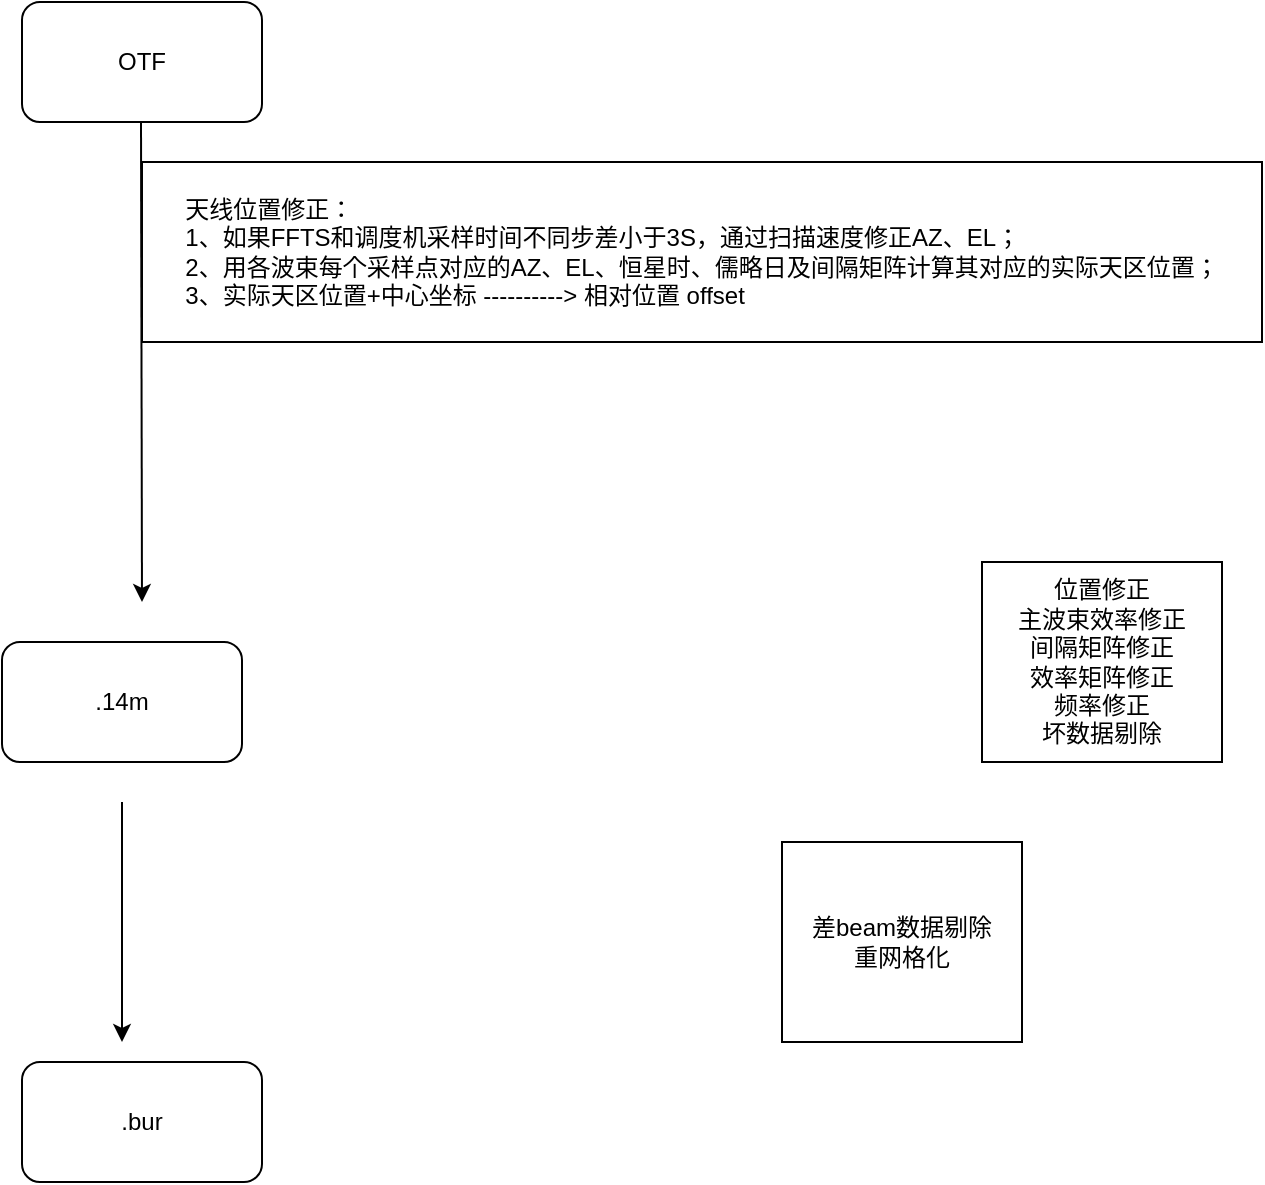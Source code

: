 <mxfile version="14.2.9" type="github">
  <diagram id="gddmTk9zShuUmkAov9sJ" name="Page-1">
    <mxGraphModel dx="840" dy="433" grid="1" gridSize="10" guides="1" tooltips="1" connect="1" arrows="1" fold="1" page="1" pageScale="1" pageWidth="827" pageHeight="1169" math="0" shadow="0">
      <root>
        <mxCell id="0" />
        <mxCell id="1" parent="0" />
        <mxCell id="VhanhQAlaVrq_fSqDAiD-1" value="位置修正&lt;br&gt;主波束效率修正&lt;br&gt;间隔矩阵修正&lt;br&gt;效率矩阵修正&lt;br&gt;频率修正&lt;br&gt;坏数据剔除" style="rounded=0;whiteSpace=wrap;html=1;" vertex="1" parent="1">
          <mxGeometry x="560" y="300" width="120" height="100" as="geometry" />
        </mxCell>
        <mxCell id="VhanhQAlaVrq_fSqDAiD-2" value="" style="endArrow=classic;html=1;" edge="1" parent="1">
          <mxGeometry width="50" height="50" relative="1" as="geometry">
            <mxPoint x="139.5" y="80" as="sourcePoint" />
            <mxPoint x="140" y="320" as="targetPoint" />
          </mxGeometry>
        </mxCell>
        <mxCell id="VhanhQAlaVrq_fSqDAiD-3" value="差beam数据剔除&lt;br&gt;重网格化" style="rounded=0;whiteSpace=wrap;html=1;" vertex="1" parent="1">
          <mxGeometry x="460" y="440" width="120" height="100" as="geometry" />
        </mxCell>
        <mxCell id="VhanhQAlaVrq_fSqDAiD-4" value="&lt;span&gt;OTF&lt;/span&gt;" style="rounded=1;whiteSpace=wrap;html=1;" vertex="1" parent="1">
          <mxGeometry x="80" y="20" width="120" height="60" as="geometry" />
        </mxCell>
        <mxCell id="VhanhQAlaVrq_fSqDAiD-5" value=".14m" style="rounded=1;whiteSpace=wrap;html=1;" vertex="1" parent="1">
          <mxGeometry x="70" y="340" width="120" height="60" as="geometry" />
        </mxCell>
        <mxCell id="VhanhQAlaVrq_fSqDAiD-6" value=".bur" style="rounded=1;whiteSpace=wrap;html=1;" vertex="1" parent="1">
          <mxGeometry x="80" y="550" width="120" height="60" as="geometry" />
        </mxCell>
        <mxCell id="VhanhQAlaVrq_fSqDAiD-7" value="" style="endArrow=classic;html=1;" edge="1" parent="1">
          <mxGeometry width="50" height="50" relative="1" as="geometry">
            <mxPoint x="130" y="420" as="sourcePoint" />
            <mxPoint x="130" y="540" as="targetPoint" />
          </mxGeometry>
        </mxCell>
        <mxCell id="VhanhQAlaVrq_fSqDAiD-8" value="&lt;div style=&quot;text-align: left&quot;&gt;&lt;span&gt;天线位置修正：&lt;/span&gt;&lt;/div&gt;&lt;div style=&quot;text-align: left&quot;&gt;&lt;span&gt;1、如果FFTS和调度机采样时间不同步差小于3S，通过扫描速度修正AZ、EL；&lt;/span&gt;&lt;/div&gt;&lt;div style=&quot;text-align: left&quot;&gt;&lt;span&gt;2、用各波束每个采样点对应的AZ、EL、恒星时、儒略日及间隔矩阵计算其对应的实际天区位置；&lt;/span&gt;&lt;/div&gt;&lt;div style=&quot;text-align: left&quot;&gt;&lt;span&gt;3、实际天区位置+中心坐标 ----------&amp;gt; 相对位置 offset&lt;/span&gt;&lt;/div&gt;" style="rounded=0;whiteSpace=wrap;html=1;" vertex="1" parent="1">
          <mxGeometry x="140" y="100" width="560" height="90" as="geometry" />
        </mxCell>
      </root>
    </mxGraphModel>
  </diagram>
</mxfile>
